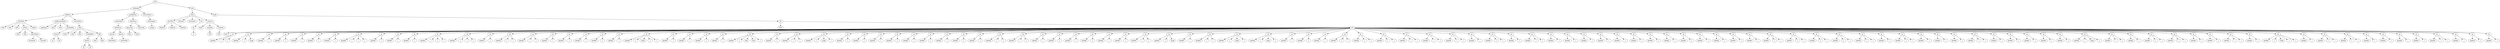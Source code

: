 digraph Tree {
	"t0" [label = "TEI"];
	"t1" [label = "teiHeader"];
	"t2" [label = "fileDesc"];
	"t3" [label = "titleStmt"];
	"t4" [label = "title"];
	"t5" [label = "title"];
	"t6" [label = "title"];
	"t7" [label = "author"];
	"t8" [label = "idno"];
	"t9" [label = "idno"];
	"t10" [label = "persName"];
	"t11" [label = "forename"];
	"t12" [label = "surname"];
	"t13" [label = "editor"];
	"t14" [label = "publicationStmt"];
	"t15" [label = "publisher"];
	"t16" [label = "idno"];
	"t17" [label = "idno"];
	"t18" [label = "availability"];
	"t19" [label = "licence"];
	"t20" [label = "ab"];
	"t21" [label = "ref"];
	"t22" [label = "sourceDesc"];
	"t23" [label = "bibl"];
	"t24" [label = "name"];
	"t25" [label = "idno"];
	"t26" [label = "idno"];
	"t27" [label = "availability"];
	"t28" [label = "licence"];
	"t29" [label = "ab"];
	"t30" [label = "ref"];
	"t31" [label = "bibl"];
	"t32" [label = "date"];
	"t33" [label = "idno"];
	"t34" [label = "profileDesc"];
	"t35" [label = "particDesc"];
	"t36" [label = "listPerson"];
	"t37" [label = "person"];
	"t38" [label = "persName"];
	"t39" [label = "person"];
	"t40" [label = "persName"];
	"t41" [label = "textClass"];
	"t42" [label = "keywords"];
	"t43" [label = "term"];
	"t44" [label = "term"];
	"t45" [label = "classCode"];
	"t46" [label = "revisionDesc"];
	"t47" [label = "listChange"];
	"t48" [label = "change"];
	"t49" [label = "text"];
	"t50" [label = "front"];
	"t51" [label = "docTitle"];
	"t52" [label = "titlePart"];
	"t53" [label = "titlePart"];
	"t54" [label = "titlePart"];
	"t55" [label = "docDate"];
	"t56" [label = "docAuthor"];
	"t57" [label = "div"];
	"t58" [label = "div"];
	"t59" [label = "p"];
	"t60" [label = "castList"];
	"t61" [label = "head"];
	"t62" [label = "castItem"];
	"t63" [label = "role"];
	"t64" [label = "castItem"];
	"t65" [label = "role"];
	"t66" [label = "body"];
	"t67" [label = "div"];
	"t68" [label = "head"];
	"t69" [label = "div"];
	"t70" [label = "head"];
	"t71" [label = "sp"];
	"t72" [label = "speaker"];
	"t73" [label = "l"];
	"t74" [label = "l"];
	"t75" [label = "sp"];
	"t76" [label = "speaker"];
	"t77" [label = "l"];
	"t78" [label = "stage"];
	"t79" [label = "sp"];
	"t80" [label = "speaker"];
	"t81" [label = "l"];
	"t82" [label = "sp"];
	"t83" [label = "speaker"];
	"t84" [label = "l"];
	"t85" [label = "sp"];
	"t86" [label = "speaker"];
	"t87" [label = "l"];
	"t88" [label = "sp"];
	"t89" [label = "speaker"];
	"t90" [label = "l"];
	"t91" [label = "sp"];
	"t92" [label = "speaker"];
	"t93" [label = "l"];
	"t94" [label = "sp"];
	"t95" [label = "speaker"];
	"t96" [label = "l"];
	"t97" [label = "l"];
	"t98" [label = "l"];
	"t99" [label = "sp"];
	"t100" [label = "speaker"];
	"t101" [label = "l"];
	"t102" [label = "sp"];
	"t103" [label = "speaker"];
	"t104" [label = "l"];
	"t105" [label = "sp"];
	"t106" [label = "speaker"];
	"t107" [label = "l"];
	"t108" [label = "sp"];
	"t109" [label = "speaker"];
	"t110" [label = "l"];
	"t111" [label = "l"];
	"t112" [label = "l"];
	"t113" [label = "sp"];
	"t114" [label = "speaker"];
	"t115" [label = "l"];
	"t116" [label = "l"];
	"t117" [label = "l"];
	"t118" [label = "sp"];
	"t119" [label = "speaker"];
	"t120" [label = "l"];
	"t121" [label = "sp"];
	"t122" [label = "speaker"];
	"t123" [label = "l"];
	"t124" [label = "l"];
	"t125" [label = "sp"];
	"t126" [label = "speaker"];
	"t127" [label = "l"];
	"t128" [label = "l"];
	"t129" [label = "sp"];
	"t130" [label = "speaker"];
	"t131" [label = "l"];
	"t132" [label = "sp"];
	"t133" [label = "speaker"];
	"t134" [label = "l"];
	"t135" [label = "sp"];
	"t136" [label = "speaker"];
	"t137" [label = "l"];
	"t138" [label = "sp"];
	"t139" [label = "speaker"];
	"t140" [label = "l"];
	"t141" [label = "sp"];
	"t142" [label = "speaker"];
	"t143" [label = "l"];
	"t144" [label = "sp"];
	"t145" [label = "speaker"];
	"t146" [label = "l"];
	"t147" [label = "stage"];
	"t148" [label = "l"];
	"t149" [label = "l"];
	"t150" [label = "sp"];
	"t151" [label = "speaker"];
	"t152" [label = "l"];
	"t153" [label = "sp"];
	"t154" [label = "speaker"];
	"t155" [label = "l"];
	"t156" [label = "sp"];
	"t157" [label = "speaker"];
	"t158" [label = "l"];
	"t159" [label = "sp"];
	"t160" [label = "speaker"];
	"t161" [label = "l"];
	"t162" [label = "sp"];
	"t163" [label = "speaker"];
	"t164" [label = "l"];
	"t165" [label = "note"];
	"t166" [label = "note"];
	"t167" [label = "l"];
	"t168" [label = "sp"];
	"t169" [label = "speaker"];
	"t170" [label = "l"];
	"t171" [label = "sp"];
	"t172" [label = "speaker"];
	"t173" [label = "l"];
	"t174" [label = "l"];
	"t175" [label = "sp"];
	"t176" [label = "speaker"];
	"t177" [label = "l"];
	"t178" [label = "stage"];
	"t179" [label = "l"];
	"t180" [label = "sp"];
	"t181" [label = "speaker"];
	"t182" [label = "l"];
	"t183" [label = "sp"];
	"t184" [label = "speaker"];
	"t185" [label = "l"];
	"t186" [label = "sp"];
	"t187" [label = "speaker"];
	"t188" [label = "l"];
	"t189" [label = "sp"];
	"t190" [label = "speaker"];
	"t191" [label = "l"];
	"t192" [label = "sp"];
	"t193" [label = "speaker"];
	"t194" [label = "l"];
	"t195" [label = "sp"];
	"t196" [label = "speaker"];
	"t197" [label = "l"];
	"t198" [label = "sp"];
	"t199" [label = "speaker"];
	"t200" [label = "l"];
	"t201" [label = "sp"];
	"t202" [label = "speaker"];
	"t203" [label = "l"];
	"t204" [label = "sp"];
	"t205" [label = "speaker"];
	"t206" [label = "l"];
	"t207" [label = "sp"];
	"t208" [label = "speaker"];
	"t209" [label = "l"];
	"t210" [label = "l"];
	"t211" [label = "sp"];
	"t212" [label = "speaker"];
	"t213" [label = "l"];
	"t214" [label = "l"];
	"t215" [label = "sp"];
	"t216" [label = "speaker"];
	"t217" [label = "l"];
	"t218" [label = "sp"];
	"t219" [label = "speaker"];
	"t220" [label = "l"];
	"t221" [label = "sp"];
	"t222" [label = "speaker"];
	"t223" [label = "l"];
	"t224" [label = "sp"];
	"t225" [label = "speaker"];
	"t226" [label = "l"];
	"t227" [label = "sp"];
	"t228" [label = "speaker"];
	"t229" [label = "l"];
	"t230" [label = "sp"];
	"t231" [label = "speaker"];
	"t232" [label = "l"];
	"t233" [label = "sp"];
	"t234" [label = "speaker"];
	"t235" [label = "l"];
	"t236" [label = "l"];
	"t237" [label = "sp"];
	"t238" [label = "speaker"];
	"t239" [label = "l"];
	"t240" [label = "stage"];
	"t241" [label = "sp"];
	"t242" [label = "speaker"];
	"t243" [label = "l"];
	"t244" [label = "sp"];
	"t245" [label = "speaker"];
	"t246" [label = "l"];
	"t247" [label = "l"];
	"t248" [label = "sp"];
	"t249" [label = "speaker"];
	"t250" [label = "l"];
	"t251" [label = "stage"];
	"t252" [label = "l"];
	"t253" [label = "sp"];
	"t254" [label = "speaker"];
	"t255" [label = "l"];
	"t256" [label = "stage"];
	"t257" [label = "l"];
	"t258" [label = "sp"];
	"t259" [label = "speaker"];
	"t260" [label = "l"];
	"t261" [label = "sp"];
	"t262" [label = "speaker"];
	"t263" [label = "l"];
	"t264" [label = "sp"];
	"t265" [label = "speaker"];
	"t266" [label = "l"];
	"t267" [label = "sp"];
	"t268" [label = "speaker"];
	"t269" [label = "l"];
	"t270" [label = "l"];
	"t271" [label = "sp"];
	"t272" [label = "speaker"];
	"t273" [label = "l"];
	"t274" [label = "l"];
	"t275" [label = "sp"];
	"t276" [label = "speaker"];
	"t277" [label = "l"];
	"t278" [label = "l"];
	"t279" [label = "sp"];
	"t280" [label = "speaker"];
	"t281" [label = "l"];
	"t282" [label = "l"];
	"t283" [label = "sp"];
	"t284" [label = "speaker"];
	"t285" [label = "l"];
	"t286" [label = "l"];
	"t287" [label = "sp"];
	"t288" [label = "speaker"];
	"t289" [label = "l"];
	"t290" [label = "l"];
	"t291" [label = "sp"];
	"t292" [label = "speaker"];
	"t293" [label = "l"];
	"t294" [label = "sp"];
	"t295" [label = "speaker"];
	"t296" [label = "l"];
	"t297" [label = "l"];
	"t298" [label = "sp"];
	"t299" [label = "speaker"];
	"t300" [label = "l"];
	"t301" [label = "sp"];
	"t302" [label = "speaker"];
	"t303" [label = "l"];
	"t304" [label = "l"];
	"t305" [label = "sp"];
	"t306" [label = "speaker"];
	"t307" [label = "l"];
	"t308" [label = "sp"];
	"t309" [label = "speaker"];
	"t310" [label = "l"];
	"t311" [label = "sp"];
	"t312" [label = "speaker"];
	"t313" [label = "l"];
	"t314" [label = "sp"];
	"t315" [label = "speaker"];
	"t316" [label = "l"];
	"t317" [label = "sp"];
	"t318" [label = "speaker"];
	"t319" [label = "l"];
	"t320" [label = "sp"];
	"t321" [label = "speaker"];
	"t322" [label = "l"];
	"t323" [label = "sp"];
	"t324" [label = "speaker"];
	"t325" [label = "l"];
	"t326" [label = "sp"];
	"t327" [label = "speaker"];
	"t328" [label = "l"];
	"t329" [label = "sp"];
	"t330" [label = "speaker"];
	"t331" [label = "l"];
	"t332" [label = "sp"];
	"t333" [label = "speaker"];
	"t334" [label = "l"];
	"t335" [label = "sp"];
	"t336" [label = "speaker"];
	"t337" [label = "l"];
	"t338" [label = "sp"];
	"t339" [label = "speaker"];
	"t340" [label = "l"];
	"t341" [label = "sp"];
	"t342" [label = "speaker"];
	"t343" [label = "l"];
	"t344" [label = "sp"];
	"t345" [label = "speaker"];
	"t346" [label = "l"];
	"t347" [label = "l"];
	"t348" [label = "sp"];
	"t349" [label = "speaker"];
	"t350" [label = "l"];
	"t351" [label = "l"];
	"t352" [label = "sp"];
	"t353" [label = "speaker"];
	"t354" [label = "l"];
	"t355" [label = "l"];
	"t356" [label = "sp"];
	"t357" [label = "speaker"];
	"t358" [label = "l"];
	"t359" [label = "l"];
	"t360" [label = "sp"];
	"t361" [label = "speaker"];
	"t362" [label = "l"];
	"t363" [label = "l"];
	"t364" [label = "sp"];
	"t365" [label = "speaker"];
	"t366" [label = "l"];
	"t367" [label = "sp"];
	"t368" [label = "speaker"];
	"t369" [label = "l"];
	"t370" [label = "l"];
	"t371" [label = "sp"];
	"t372" [label = "speaker"];
	"t373" [label = "l"];
	"t374" [label = "sp"];
	"t375" [label = "speaker"];
	"t376" [label = "l"];
	"t377" [label = "sp"];
	"t378" [label = "speaker"];
	"t379" [label = "l"];
	"t380" [label = "sp"];
	"t381" [label = "speaker"];
	"t382" [label = "l"];
	"t383" [label = "l"];
	"t384" [label = "sp"];
	"t385" [label = "speaker"];
	"t386" [label = "l"];
	"t387" [label = "sp"];
	"t388" [label = "speaker"];
	"t389" [label = "l"];
	"t390" [label = "sp"];
	"t391" [label = "speaker"];
	"t392" [label = "l"];
	"t393" [label = "sp"];
	"t394" [label = "speaker"];
	"t395" [label = "l"];
	"t396" [label = "sp"];
	"t397" [label = "speaker"];
	"t398" [label = "l"];
	"t399" [label = "sp"];
	"t400" [label = "speaker"];
	"t401" [label = "l"];
	"t402" [label = "stage"];
	"t403" [label = "l"];
	"t404" [label = "sp"];
	"t405" [label = "speaker"];
	"t406" [label = "l"];
	"t407" [label = "l"];
	"t408" [label = "sp"];
	"t409" [label = "speaker"];
	"t410" [label = "l"];
	"t411" [label = "sp"];
	"t412" [label = "speaker"];
	"t413" [label = "l"];
	"t414" [label = "l"];
	"t415" [label = "sp"];
	"t416" [label = "speaker"];
	"t417" [label = "l"];
	"t418" [label = "l"];
	"t419" [label = "sp"];
	"t420" [label = "speaker"];
	"t421" [label = "l"];
	"t422" [label = "sp"];
	"t423" [label = "speaker"];
	"t424" [label = "l"];
	"t425" [label = "sp"];
	"t426" [label = "speaker"];
	"t427" [label = "l"];
	"t428" [label = "l"];
	"t429" [label = "sp"];
	"t430" [label = "speaker"];
	"t431" [label = "l"];
	"t432" [label = "sp"];
	"t433" [label = "speaker"];
	"t434" [label = "l"];
	"t435" [label = "stage"];
	"t436" [label = "l"];
	"t437" [label = "l"];
	"t438" [label = "sp"];
	"t439" [label = "speaker"];
	"t440" [label = "l"];
	"t441" [label = "sp"];
	"t442" [label = "speaker"];
	"t443" [label = "l"];
	"t444" [label = "l"];
	"t445" [label = "sp"];
	"t446" [label = "speaker"];
	"t447" [label = "l"];
	"t448" [label = "l"];
	"t449" [label = "sp"];
	"t450" [label = "speaker"];
	"t451" [label = "l"];
	"t452" [label = "sp"];
	"t453" [label = "speaker"];
	"t454" [label = "l"];
	"t455" [label = "sp"];
	"t456" [label = "speaker"];
	"t457" [label = "l"];
	"t458" [label = "sp"];
	"t459" [label = "speaker"];
	"t460" [label = "l"];
	"t461" [label = "sp"];
	"t462" [label = "speaker"];
	"t463" [label = "l"];
	"t464" [label = "l"];
	"t465" [label = "sp"];
	"t466" [label = "speaker"];
	"t467" [label = "l"];
	"t468" [label = "sp"];
	"t469" [label = "speaker"];
	"t470" [label = "l"];
	"t471" [label = "sp"];
	"t472" [label = "speaker"];
	"t473" [label = "l"];
	"t0" -> "t1";
	"t1" -> "t2";
	"t2" -> "t3";
	"t3" -> "t4";
	"t3" -> "t5";
	"t3" -> "t6";
	"t3" -> "t7";
	"t7" -> "t8";
	"t7" -> "t9";
	"t7" -> "t10";
	"t10" -> "t11";
	"t10" -> "t12";
	"t3" -> "t13";
	"t2" -> "t14";
	"t14" -> "t15";
	"t14" -> "t16";
	"t14" -> "t17";
	"t14" -> "t18";
	"t18" -> "t19";
	"t19" -> "t20";
	"t19" -> "t21";
	"t2" -> "t22";
	"t22" -> "t23";
	"t23" -> "t24";
	"t23" -> "t25";
	"t23" -> "t26";
	"t23" -> "t27";
	"t27" -> "t28";
	"t28" -> "t29";
	"t28" -> "t30";
	"t23" -> "t31";
	"t31" -> "t32";
	"t31" -> "t33";
	"t1" -> "t34";
	"t34" -> "t35";
	"t35" -> "t36";
	"t36" -> "t37";
	"t37" -> "t38";
	"t36" -> "t39";
	"t39" -> "t40";
	"t34" -> "t41";
	"t41" -> "t42";
	"t42" -> "t43";
	"t42" -> "t44";
	"t41" -> "t45";
	"t1" -> "t46";
	"t46" -> "t47";
	"t47" -> "t48";
	"t0" -> "t49";
	"t49" -> "t50";
	"t50" -> "t51";
	"t51" -> "t52";
	"t51" -> "t53";
	"t51" -> "t54";
	"t50" -> "t55";
	"t50" -> "t56";
	"t50" -> "t57";
	"t57" -> "t58";
	"t58" -> "t59";
	"t50" -> "t60";
	"t60" -> "t61";
	"t60" -> "t62";
	"t62" -> "t63";
	"t60" -> "t64";
	"t64" -> "t65";
	"t49" -> "t66";
	"t66" -> "t67";
	"t67" -> "t68";
	"t67" -> "t69";
	"t69" -> "t70";
	"t69" -> "t71";
	"t71" -> "t72";
	"t71" -> "t73";
	"t71" -> "t74";
	"t69" -> "t75";
	"t75" -> "t76";
	"t75" -> "t77";
	"t75" -> "t78";
	"t69" -> "t79";
	"t79" -> "t80";
	"t79" -> "t81";
	"t69" -> "t82";
	"t82" -> "t83";
	"t82" -> "t84";
	"t69" -> "t85";
	"t85" -> "t86";
	"t85" -> "t87";
	"t69" -> "t88";
	"t88" -> "t89";
	"t88" -> "t90";
	"t69" -> "t91";
	"t91" -> "t92";
	"t91" -> "t93";
	"t69" -> "t94";
	"t94" -> "t95";
	"t94" -> "t96";
	"t94" -> "t97";
	"t94" -> "t98";
	"t69" -> "t99";
	"t99" -> "t100";
	"t99" -> "t101";
	"t69" -> "t102";
	"t102" -> "t103";
	"t102" -> "t104";
	"t69" -> "t105";
	"t105" -> "t106";
	"t105" -> "t107";
	"t69" -> "t108";
	"t108" -> "t109";
	"t108" -> "t110";
	"t108" -> "t111";
	"t108" -> "t112";
	"t69" -> "t113";
	"t113" -> "t114";
	"t113" -> "t115";
	"t113" -> "t116";
	"t113" -> "t117";
	"t69" -> "t118";
	"t118" -> "t119";
	"t118" -> "t120";
	"t69" -> "t121";
	"t121" -> "t122";
	"t121" -> "t123";
	"t121" -> "t124";
	"t69" -> "t125";
	"t125" -> "t126";
	"t125" -> "t127";
	"t125" -> "t128";
	"t69" -> "t129";
	"t129" -> "t130";
	"t129" -> "t131";
	"t69" -> "t132";
	"t132" -> "t133";
	"t132" -> "t134";
	"t69" -> "t135";
	"t135" -> "t136";
	"t135" -> "t137";
	"t69" -> "t138";
	"t138" -> "t139";
	"t138" -> "t140";
	"t69" -> "t141";
	"t141" -> "t142";
	"t141" -> "t143";
	"t69" -> "t144";
	"t144" -> "t145";
	"t144" -> "t146";
	"t144" -> "t147";
	"t144" -> "t148";
	"t144" -> "t149";
	"t69" -> "t150";
	"t150" -> "t151";
	"t150" -> "t152";
	"t69" -> "t153";
	"t153" -> "t154";
	"t153" -> "t155";
	"t69" -> "t156";
	"t156" -> "t157";
	"t156" -> "t158";
	"t69" -> "t159";
	"t159" -> "t160";
	"t159" -> "t161";
	"t69" -> "t162";
	"t162" -> "t163";
	"t162" -> "t164";
	"t162" -> "t165";
	"t162" -> "t166";
	"t162" -> "t167";
	"t69" -> "t168";
	"t168" -> "t169";
	"t168" -> "t170";
	"t69" -> "t171";
	"t171" -> "t172";
	"t171" -> "t173";
	"t171" -> "t174";
	"t69" -> "t175";
	"t175" -> "t176";
	"t175" -> "t177";
	"t175" -> "t178";
	"t175" -> "t179";
	"t69" -> "t180";
	"t180" -> "t181";
	"t180" -> "t182";
	"t69" -> "t183";
	"t183" -> "t184";
	"t183" -> "t185";
	"t69" -> "t186";
	"t186" -> "t187";
	"t186" -> "t188";
	"t69" -> "t189";
	"t189" -> "t190";
	"t189" -> "t191";
	"t69" -> "t192";
	"t192" -> "t193";
	"t192" -> "t194";
	"t69" -> "t195";
	"t195" -> "t196";
	"t195" -> "t197";
	"t69" -> "t198";
	"t198" -> "t199";
	"t198" -> "t200";
	"t69" -> "t201";
	"t201" -> "t202";
	"t201" -> "t203";
	"t69" -> "t204";
	"t204" -> "t205";
	"t204" -> "t206";
	"t69" -> "t207";
	"t207" -> "t208";
	"t207" -> "t209";
	"t207" -> "t210";
	"t69" -> "t211";
	"t211" -> "t212";
	"t211" -> "t213";
	"t211" -> "t214";
	"t69" -> "t215";
	"t215" -> "t216";
	"t215" -> "t217";
	"t69" -> "t218";
	"t218" -> "t219";
	"t218" -> "t220";
	"t69" -> "t221";
	"t221" -> "t222";
	"t221" -> "t223";
	"t69" -> "t224";
	"t224" -> "t225";
	"t224" -> "t226";
	"t69" -> "t227";
	"t227" -> "t228";
	"t227" -> "t229";
	"t69" -> "t230";
	"t230" -> "t231";
	"t230" -> "t232";
	"t69" -> "t233";
	"t233" -> "t234";
	"t233" -> "t235";
	"t233" -> "t236";
	"t69" -> "t237";
	"t237" -> "t238";
	"t237" -> "t239";
	"t237" -> "t240";
	"t69" -> "t241";
	"t241" -> "t242";
	"t241" -> "t243";
	"t69" -> "t244";
	"t244" -> "t245";
	"t244" -> "t246";
	"t244" -> "t247";
	"t69" -> "t248";
	"t248" -> "t249";
	"t248" -> "t250";
	"t248" -> "t251";
	"t248" -> "t252";
	"t69" -> "t253";
	"t253" -> "t254";
	"t253" -> "t255";
	"t253" -> "t256";
	"t253" -> "t257";
	"t69" -> "t258";
	"t258" -> "t259";
	"t258" -> "t260";
	"t69" -> "t261";
	"t261" -> "t262";
	"t261" -> "t263";
	"t69" -> "t264";
	"t264" -> "t265";
	"t264" -> "t266";
	"t69" -> "t267";
	"t267" -> "t268";
	"t267" -> "t269";
	"t267" -> "t270";
	"t69" -> "t271";
	"t271" -> "t272";
	"t271" -> "t273";
	"t271" -> "t274";
	"t69" -> "t275";
	"t275" -> "t276";
	"t275" -> "t277";
	"t275" -> "t278";
	"t69" -> "t279";
	"t279" -> "t280";
	"t279" -> "t281";
	"t279" -> "t282";
	"t69" -> "t283";
	"t283" -> "t284";
	"t283" -> "t285";
	"t283" -> "t286";
	"t69" -> "t287";
	"t287" -> "t288";
	"t287" -> "t289";
	"t287" -> "t290";
	"t69" -> "t291";
	"t291" -> "t292";
	"t291" -> "t293";
	"t69" -> "t294";
	"t294" -> "t295";
	"t294" -> "t296";
	"t294" -> "t297";
	"t69" -> "t298";
	"t298" -> "t299";
	"t298" -> "t300";
	"t69" -> "t301";
	"t301" -> "t302";
	"t301" -> "t303";
	"t301" -> "t304";
	"t69" -> "t305";
	"t305" -> "t306";
	"t305" -> "t307";
	"t69" -> "t308";
	"t308" -> "t309";
	"t308" -> "t310";
	"t69" -> "t311";
	"t311" -> "t312";
	"t311" -> "t313";
	"t69" -> "t314";
	"t314" -> "t315";
	"t314" -> "t316";
	"t69" -> "t317";
	"t317" -> "t318";
	"t317" -> "t319";
	"t69" -> "t320";
	"t320" -> "t321";
	"t320" -> "t322";
	"t69" -> "t323";
	"t323" -> "t324";
	"t323" -> "t325";
	"t69" -> "t326";
	"t326" -> "t327";
	"t326" -> "t328";
	"t69" -> "t329";
	"t329" -> "t330";
	"t329" -> "t331";
	"t69" -> "t332";
	"t332" -> "t333";
	"t332" -> "t334";
	"t69" -> "t335";
	"t335" -> "t336";
	"t335" -> "t337";
	"t69" -> "t338";
	"t338" -> "t339";
	"t338" -> "t340";
	"t69" -> "t341";
	"t341" -> "t342";
	"t341" -> "t343";
	"t69" -> "t344";
	"t344" -> "t345";
	"t344" -> "t346";
	"t344" -> "t347";
	"t69" -> "t348";
	"t348" -> "t349";
	"t348" -> "t350";
	"t348" -> "t351";
	"t69" -> "t352";
	"t352" -> "t353";
	"t352" -> "t354";
	"t352" -> "t355";
	"t69" -> "t356";
	"t356" -> "t357";
	"t356" -> "t358";
	"t356" -> "t359";
	"t69" -> "t360";
	"t360" -> "t361";
	"t360" -> "t362";
	"t360" -> "t363";
	"t69" -> "t364";
	"t364" -> "t365";
	"t364" -> "t366";
	"t69" -> "t367";
	"t367" -> "t368";
	"t367" -> "t369";
	"t367" -> "t370";
	"t69" -> "t371";
	"t371" -> "t372";
	"t371" -> "t373";
	"t69" -> "t374";
	"t374" -> "t375";
	"t374" -> "t376";
	"t69" -> "t377";
	"t377" -> "t378";
	"t377" -> "t379";
	"t69" -> "t380";
	"t380" -> "t381";
	"t380" -> "t382";
	"t380" -> "t383";
	"t69" -> "t384";
	"t384" -> "t385";
	"t384" -> "t386";
	"t69" -> "t387";
	"t387" -> "t388";
	"t387" -> "t389";
	"t69" -> "t390";
	"t390" -> "t391";
	"t390" -> "t392";
	"t69" -> "t393";
	"t393" -> "t394";
	"t393" -> "t395";
	"t69" -> "t396";
	"t396" -> "t397";
	"t396" -> "t398";
	"t69" -> "t399";
	"t399" -> "t400";
	"t399" -> "t401";
	"t399" -> "t402";
	"t399" -> "t403";
	"t69" -> "t404";
	"t404" -> "t405";
	"t404" -> "t406";
	"t404" -> "t407";
	"t69" -> "t408";
	"t408" -> "t409";
	"t408" -> "t410";
	"t69" -> "t411";
	"t411" -> "t412";
	"t411" -> "t413";
	"t411" -> "t414";
	"t69" -> "t415";
	"t415" -> "t416";
	"t415" -> "t417";
	"t415" -> "t418";
	"t69" -> "t419";
	"t419" -> "t420";
	"t419" -> "t421";
	"t69" -> "t422";
	"t422" -> "t423";
	"t422" -> "t424";
	"t69" -> "t425";
	"t425" -> "t426";
	"t425" -> "t427";
	"t425" -> "t428";
	"t69" -> "t429";
	"t429" -> "t430";
	"t429" -> "t431";
	"t69" -> "t432";
	"t432" -> "t433";
	"t432" -> "t434";
	"t432" -> "t435";
	"t432" -> "t436";
	"t432" -> "t437";
	"t69" -> "t438";
	"t438" -> "t439";
	"t438" -> "t440";
	"t69" -> "t441";
	"t441" -> "t442";
	"t441" -> "t443";
	"t441" -> "t444";
	"t69" -> "t445";
	"t445" -> "t446";
	"t445" -> "t447";
	"t445" -> "t448";
	"t69" -> "t449";
	"t449" -> "t450";
	"t449" -> "t451";
	"t69" -> "t452";
	"t452" -> "t453";
	"t452" -> "t454";
	"t69" -> "t455";
	"t455" -> "t456";
	"t455" -> "t457";
	"t69" -> "t458";
	"t458" -> "t459";
	"t458" -> "t460";
	"t69" -> "t461";
	"t461" -> "t462";
	"t461" -> "t463";
	"t461" -> "t464";
	"t69" -> "t465";
	"t465" -> "t466";
	"t465" -> "t467";
	"t69" -> "t468";
	"t468" -> "t469";
	"t468" -> "t470";
	"t69" -> "t471";
	"t471" -> "t472";
	"t471" -> "t473";
}
